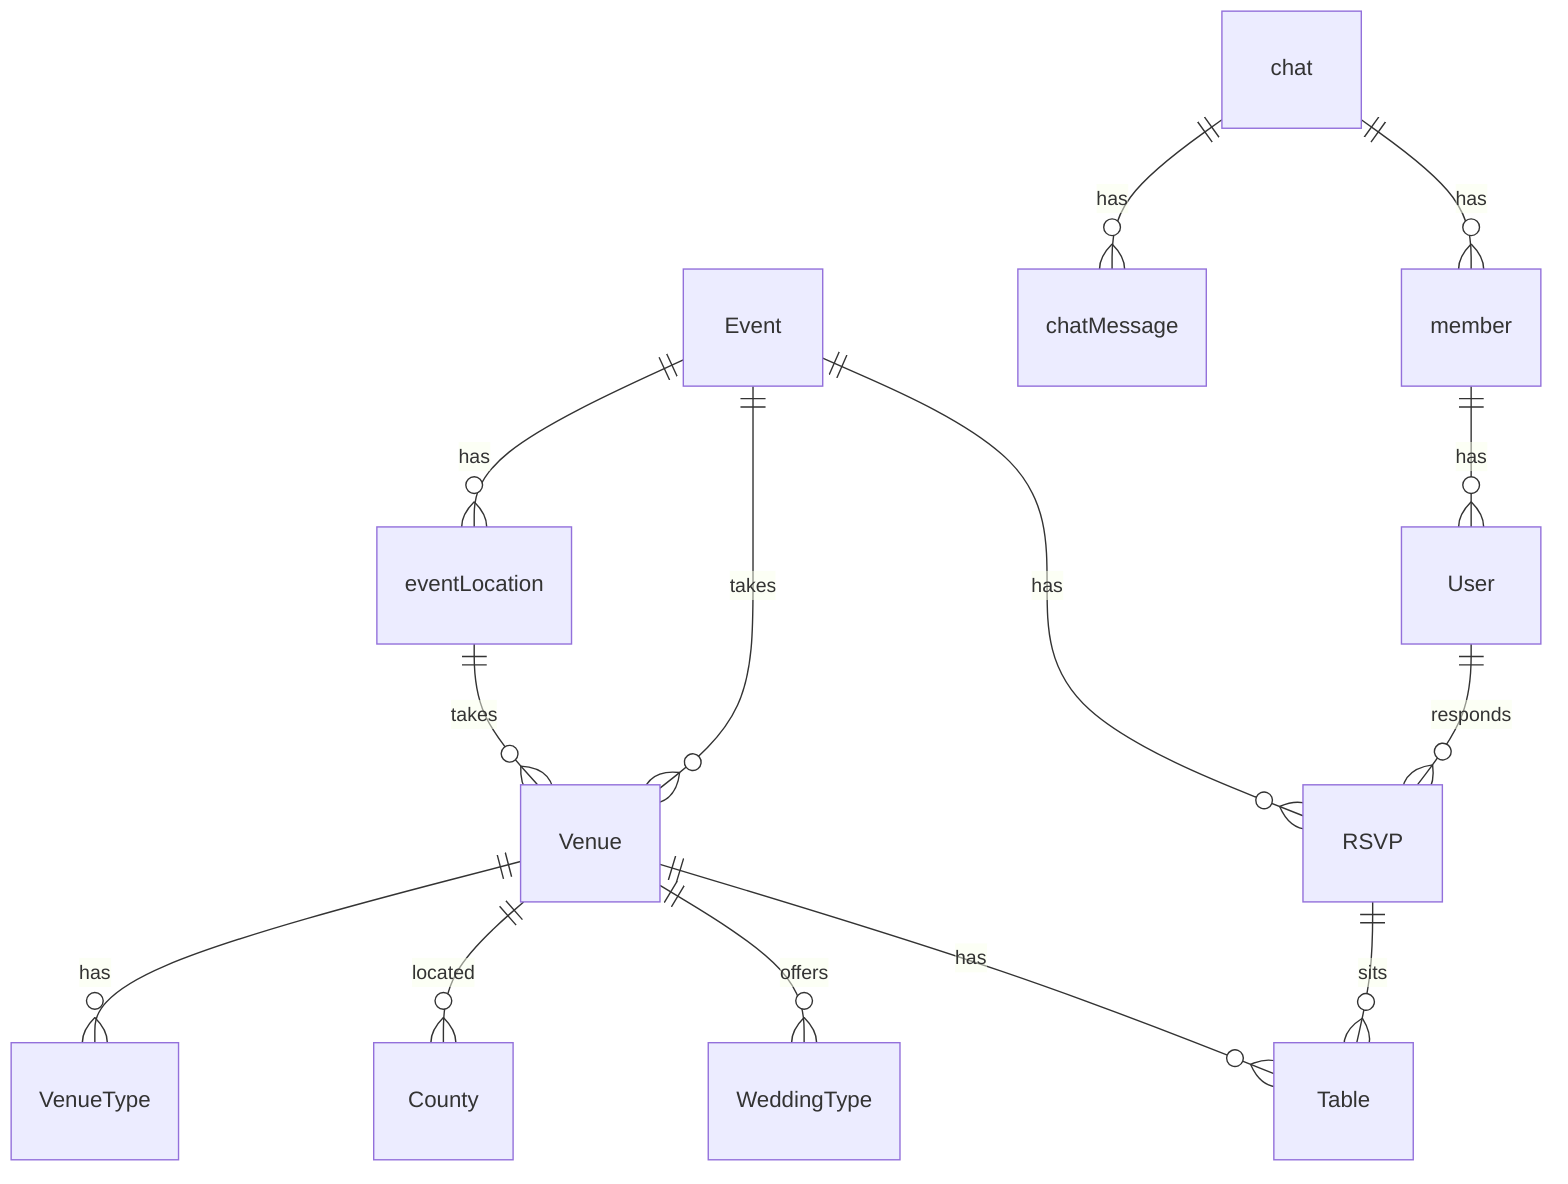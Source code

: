 erDiagram
     User {

    }

     Event {

    }

     Venue {

    }

     WeddingType {

    }

     Table {

    }

     RSVP {

    }

     County {

    }

     VenueType {

    }


    


    eventLocation{

    }

    chat{
            
      }

     member{
            
      }

      chatMessage{
      }


    User ||--o{ RSVP : responds
    Event ||--o{ RSVP : has
    Event ||--o{ Venue : takes
    Venue ||--o{ Table : has
    Venue ||--o{ WeddingType : offers
    Venue ||--o{ County : located 
    Venue ||--o{ VenueType : has 
    RSVP ||--o{ Table : sits
    Event ||--o{ eventLocation : has
    eventLocation ||--o{ Venue : takes
    chat ||--o{ member : has
    member ||--o{ User : has
    chat ||--o{ chatMessage : has